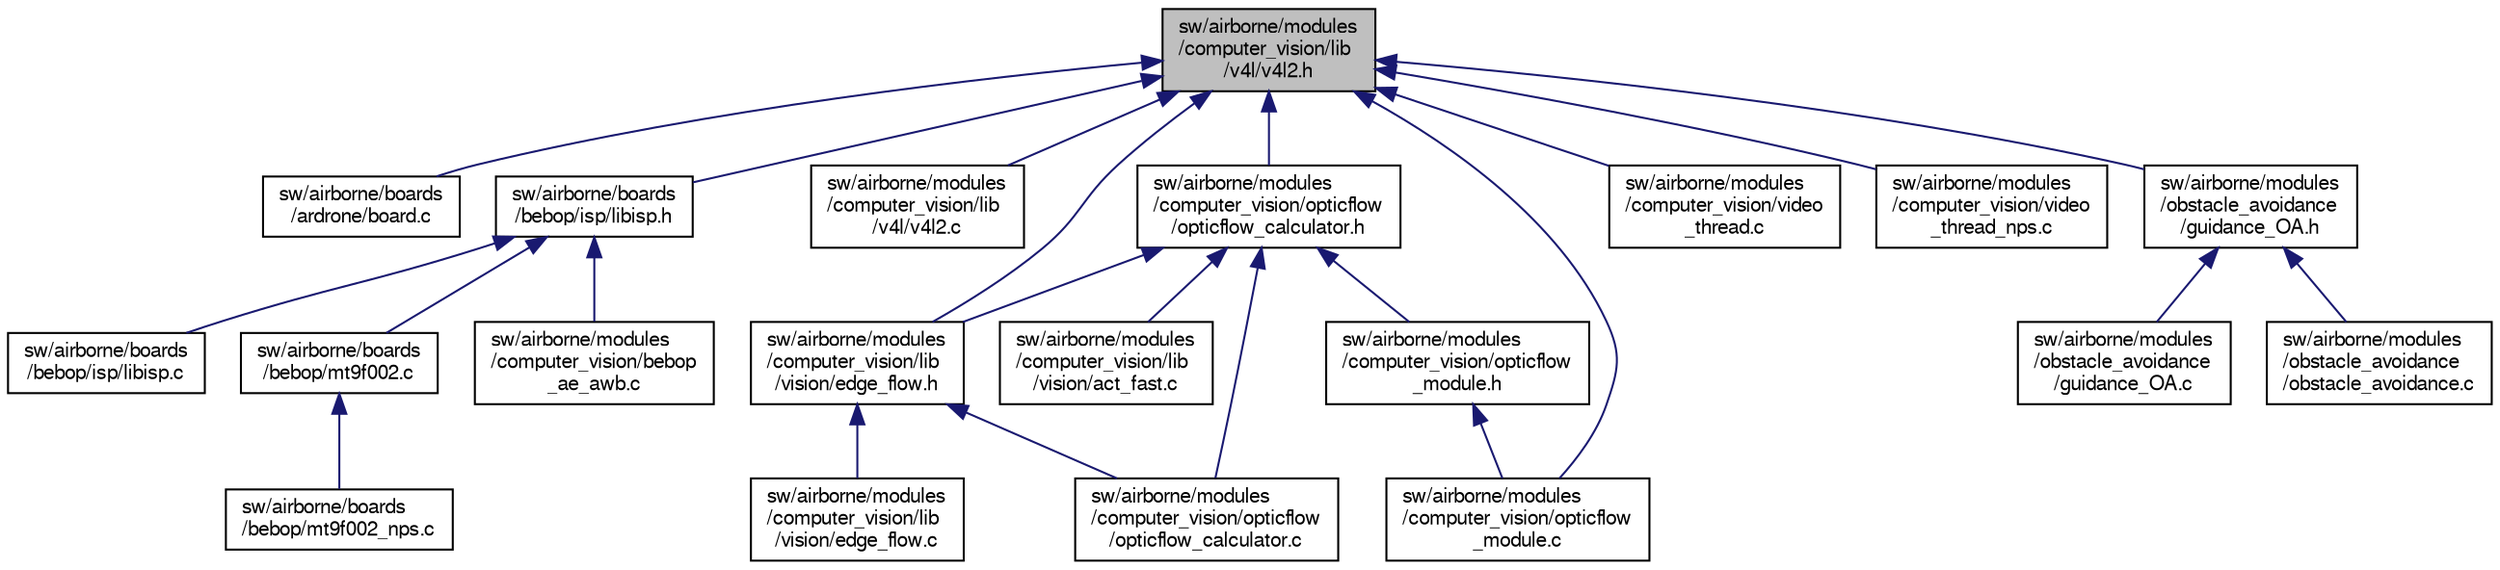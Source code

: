 digraph "sw/airborne/modules/computer_vision/lib/v4l/v4l2.h"
{
  edge [fontname="FreeSans",fontsize="10",labelfontname="FreeSans",labelfontsize="10"];
  node [fontname="FreeSans",fontsize="10",shape=record];
  Node1 [label="sw/airborne/modules\l/computer_vision/lib\l/v4l/v4l2.h",height=0.2,width=0.4,color="black", fillcolor="grey75", style="filled", fontcolor="black"];
  Node1 -> Node2 [dir="back",color="midnightblue",fontsize="10",style="solid",fontname="FreeSans"];
  Node2 [label="sw/airborne/boards\l/ardrone/board.c",height=0.2,width=0.4,color="black", fillcolor="white", style="filled",URL="$ardrone_2board_8c.html",tooltip="ARDrone2 specific board initialization function. "];
  Node1 -> Node3 [dir="back",color="midnightblue",fontsize="10",style="solid",fontname="FreeSans"];
  Node3 [label="sw/airborne/boards\l/bebop/isp/libisp.h",height=0.2,width=0.4,color="black", fillcolor="white", style="filled",URL="$libisp_8h.html"];
  Node3 -> Node4 [dir="back",color="midnightblue",fontsize="10",style="solid",fontname="FreeSans"];
  Node4 [label="sw/airborne/boards\l/bebop/isp/libisp.c",height=0.2,width=0.4,color="black", fillcolor="white", style="filled",URL="$libisp_8c.html"];
  Node3 -> Node5 [dir="back",color="midnightblue",fontsize="10",style="solid",fontname="FreeSans"];
  Node5 [label="sw/airborne/boards\l/bebop/mt9f002.c",height=0.2,width=0.4,color="black", fillcolor="white", style="filled",URL="$mt9f002_8c.html",tooltip="Initialization of MT9F002 chip and options to change settings. "];
  Node5 -> Node6 [dir="back",color="midnightblue",fontsize="10",style="solid",fontname="FreeSans"];
  Node6 [label="sw/airborne/boards\l/bebop/mt9f002_nps.c",height=0.2,width=0.4,color="black", fillcolor="white", style="filled",URL="$mt9f002__nps_8c.html"];
  Node3 -> Node7 [dir="back",color="midnightblue",fontsize="10",style="solid",fontname="FreeSans"];
  Node7 [label="sw/airborne/modules\l/computer_vision/bebop\l_ae_awb.c",height=0.2,width=0.4,color="black", fillcolor="white", style="filled",URL="$bebop__ae__awb_8c.html"];
  Node1 -> Node8 [dir="back",color="midnightblue",fontsize="10",style="solid",fontname="FreeSans"];
  Node8 [label="sw/airborne/modules\l/computer_vision/lib\l/v4l/v4l2.c",height=0.2,width=0.4,color="black", fillcolor="white", style="filled",URL="$v4l2_8c.html",tooltip="Capture images from a V4L2 device (Video for Linux 2) "];
  Node1 -> Node9 [dir="back",color="midnightblue",fontsize="10",style="solid",fontname="FreeSans"];
  Node9 [label="sw/airborne/modules\l/computer_vision/opticflow\l/opticflow_calculator.h",height=0.2,width=0.4,color="black", fillcolor="white", style="filled",URL="$opticflow__calculator_8h.html",tooltip="Calculate velocity from optic flow. "];
  Node9 -> Node10 [dir="back",color="midnightblue",fontsize="10",style="solid",fontname="FreeSans"];
  Node10 [label="sw/airborne/modules\l/computer_vision/lib\l/vision/act_fast.c",height=0.2,width=0.4,color="black", fillcolor="white", style="filled",URL="$act__fast_8c.html",tooltip="Finds corners in an image by actively scanning the image. "];
  Node9 -> Node11 [dir="back",color="midnightblue",fontsize="10",style="solid",fontname="FreeSans"];
  Node11 [label="sw/airborne/modules\l/computer_vision/lib\l/vision/edge_flow.h",height=0.2,width=0.4,color="black", fillcolor="white", style="filled",URL="$edge__flow_8h.html",tooltip="calculate optical flow with EdgeFlow "];
  Node11 -> Node12 [dir="back",color="midnightblue",fontsize="10",style="solid",fontname="FreeSans"];
  Node12 [label="sw/airborne/modules\l/computer_vision/lib\l/vision/edge_flow.c",height=0.2,width=0.4,color="black", fillcolor="white", style="filled",URL="$edge__flow_8c.html",tooltip="calculate optical flow with EdgeFlow "];
  Node11 -> Node13 [dir="back",color="midnightblue",fontsize="10",style="solid",fontname="FreeSans"];
  Node13 [label="sw/airborne/modules\l/computer_vision/opticflow\l/opticflow_calculator.c",height=0.2,width=0.4,color="black", fillcolor="white", style="filled",URL="$opticflow__calculator_8c.html",tooltip="Estimate velocity from optic flow. "];
  Node9 -> Node13 [dir="back",color="midnightblue",fontsize="10",style="solid",fontname="FreeSans"];
  Node9 -> Node14 [dir="back",color="midnightblue",fontsize="10",style="solid",fontname="FreeSans"];
  Node14 [label="sw/airborne/modules\l/computer_vision/opticflow\l_module.h",height=0.2,width=0.4,color="black", fillcolor="white", style="filled",URL="$opticflow__module_8h.html",tooltip="optical-flow calculation for Parrot Drones "];
  Node14 -> Node15 [dir="back",color="midnightblue",fontsize="10",style="solid",fontname="FreeSans"];
  Node15 [label="sw/airborne/modules\l/computer_vision/opticflow\l_module.c",height=0.2,width=0.4,color="black", fillcolor="white", style="filled",URL="$opticflow__module_8c.html",tooltip="Optical-flow estimation module. "];
  Node1 -> Node11 [dir="back",color="midnightblue",fontsize="10",style="solid",fontname="FreeSans"];
  Node1 -> Node15 [dir="back",color="midnightblue",fontsize="10",style="solid",fontname="FreeSans"];
  Node1 -> Node16 [dir="back",color="midnightblue",fontsize="10",style="solid",fontname="FreeSans"];
  Node16 [label="sw/airborne/modules\l/computer_vision/video\l_thread.c",height=0.2,width=0.4,color="black", fillcolor="white", style="filled",URL="$video__thread_8c.html"];
  Node1 -> Node17 [dir="back",color="midnightblue",fontsize="10",style="solid",fontname="FreeSans"];
  Node17 [label="sw/airborne/modules\l/computer_vision/video\l_thread_nps.c",height=0.2,width=0.4,color="black", fillcolor="white", style="filled",URL="$video__thread__nps_8c.html"];
  Node1 -> Node18 [dir="back",color="midnightblue",fontsize="10",style="solid",fontname="FreeSans"];
  Node18 [label="sw/airborne/modules\l/obstacle_avoidance\l/guidance_OA.h",height=0.2,width=0.4,color="black", fillcolor="white", style="filled",URL="$guidance__OA_8h.html",tooltip="Guidance for the obstacle avoidance methods. "];
  Node18 -> Node19 [dir="back",color="midnightblue",fontsize="10",style="solid",fontname="FreeSans"];
  Node19 [label="sw/airborne/modules\l/obstacle_avoidance\l/guidance_OA.c",height=0.2,width=0.4,color="black", fillcolor="white", style="filled",URL="$guidance__OA_8c.html",tooltip="Guidance for the obstacle avoidance methods. "];
  Node18 -> Node20 [dir="back",color="midnightblue",fontsize="10",style="solid",fontname="FreeSans"];
  Node20 [label="sw/airborne/modules\l/obstacle_avoidance\l/obstacle_avoidance.c",height=0.2,width=0.4,color="black", fillcolor="white", style="filled",URL="$obstacle__avoidance_8c.html",tooltip="Obstacle avoidance methods. "];
}
